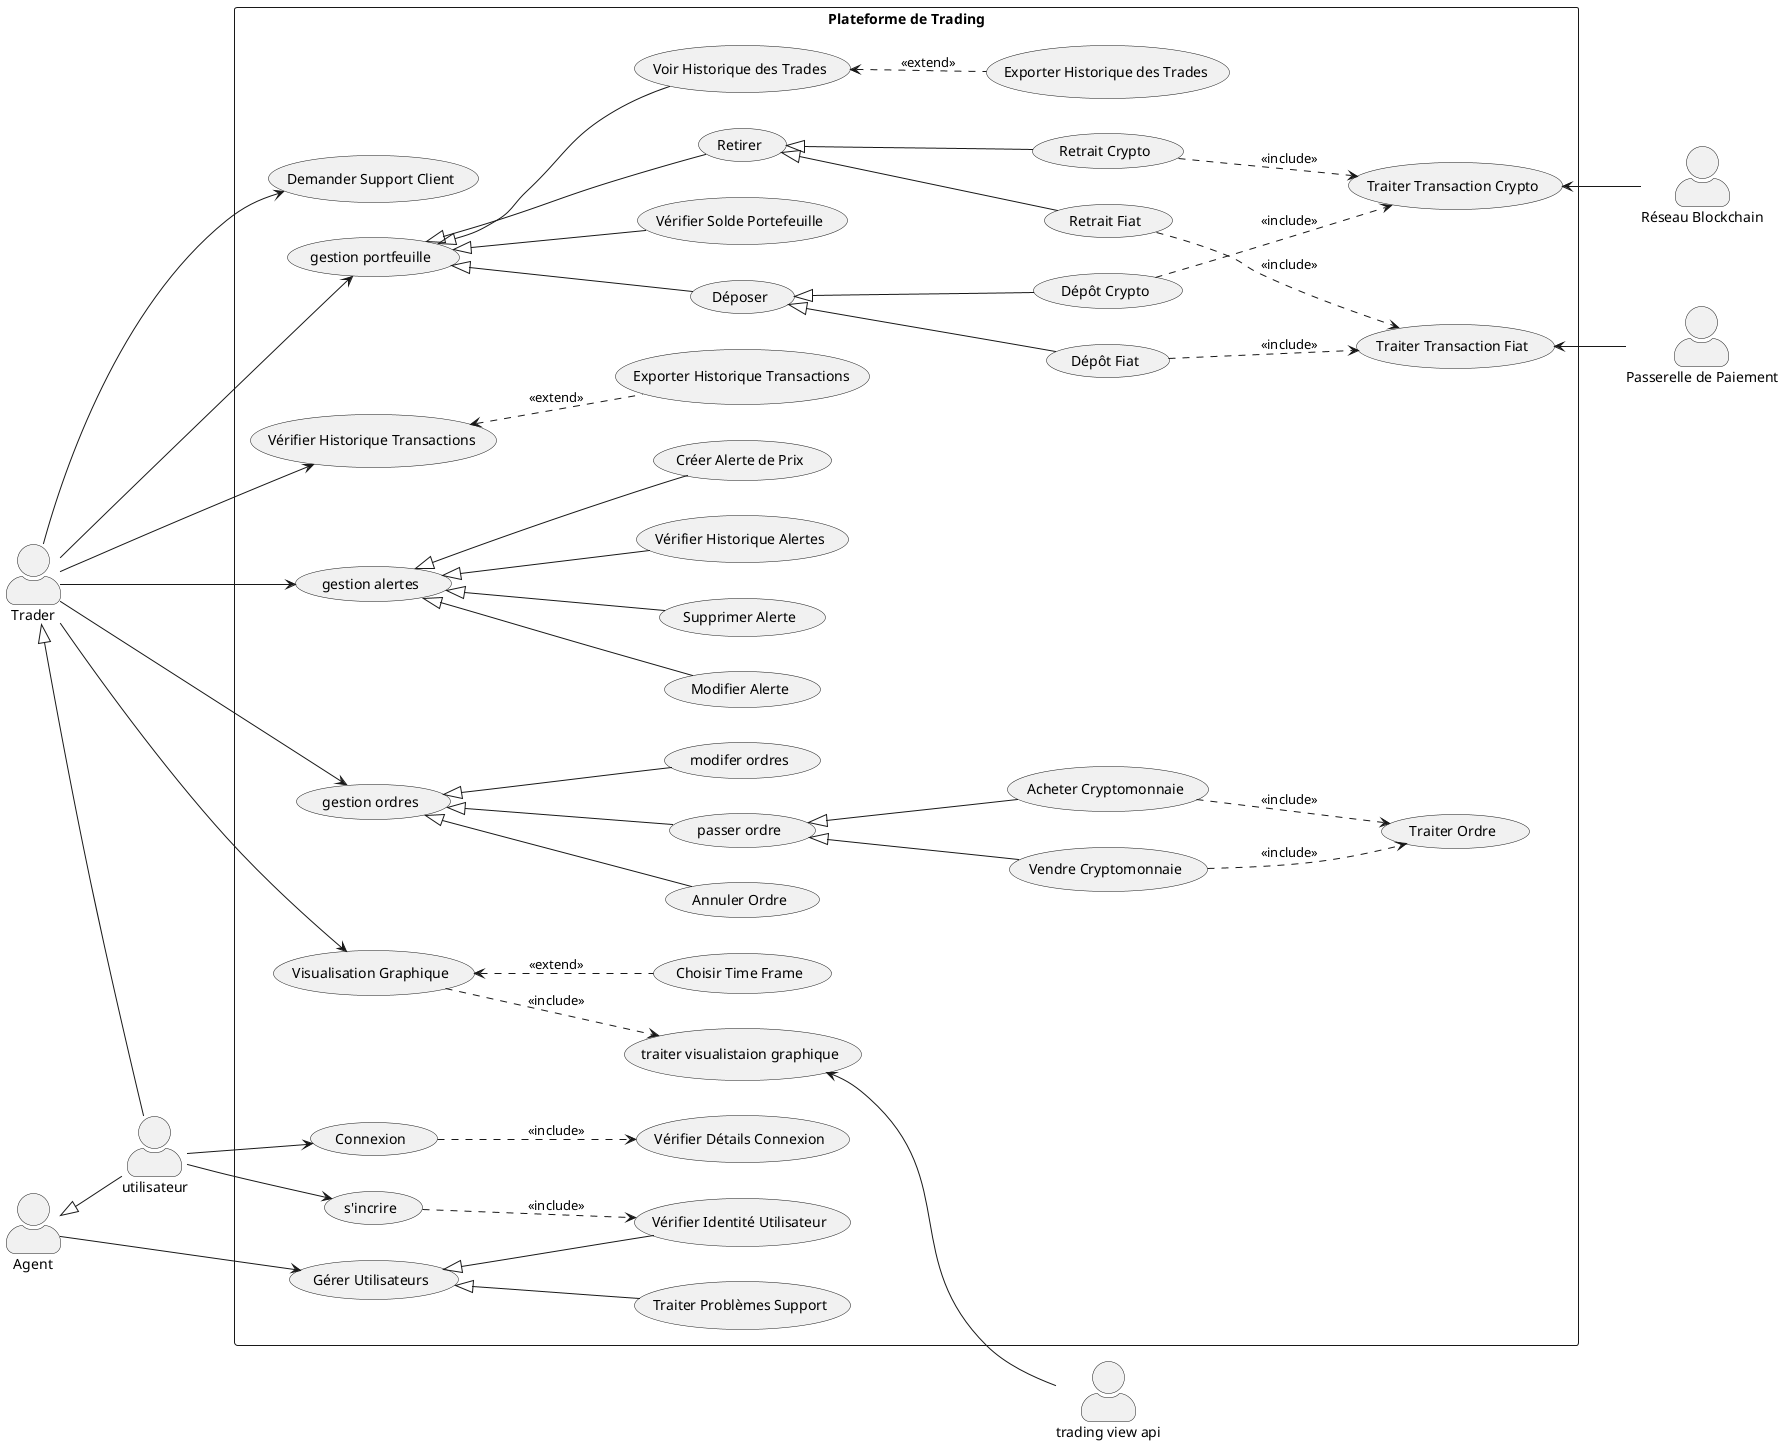 @startuml tradingPlatform
left to right direction
skinparam actorStyle awesome

actor "utilisateur" as user
actor "Trader" as t
actor "Agent" as a
actor "Réseau Blockchain" as blockchainNetwork
actor "Passerelle de Paiement" as PaymentGateway
actor "trading view api" as trading_api

a <|-- user
t <|-- user

rectangle "Plateforme de Trading" {

        usecase "Traiter Transaction Crypto" as miningTransaction
        usecase "Traiter Transaction Fiat" as fiatAuthConf
        usecase "Traiter Ordre" as processOrder


        usecase "Annuler Ordre" as CancelOrder
        usecase "Visualisation Graphique" as chart_visual
        usecase "traiter visualistaion graphique" as traitgraph
        chart_visual ..> traitgraph : <<include>> 
         traitgraph <-- trading_api 
        t --> chart_visual
                 

        usecase "Choisir Time Frame" as time_frame

        usecase "Voir Historique des Trades" as hist_trade

        usecase "Exporter Historique des Trades" as export

        usecase "Demander Support Client" as clientSupport
        usecase "passer ordre" as passorder
        usecase "Acheter Cryptomonnaie" as buy
        usecase "Vendre Cryptomonnaie" as sell
        passorder <|-- buy
        passorder <|-- sell 

        chart_visual <.. time_frame : <<extend>>
        hist_trade <.. export : <<extend>>



buy ..> processOrder : <<include>>
sell ..> processOrder : <<include>>

        usecase "gestion portfeuille" as gererPortfeuille
        usecase "Déposer" as deposit
        usecase "Dépôt Crypto" as depositCrypto
        usecase "Dépôt Fiat" as depositFiat
        usecase "Retirer" as withdraw
        usecase "Retrait Crypto" as withdrawCrypto
        usecase "Retrait Fiat" as withdrawFiat
        gererPortfeuille <|-- deposit
        gererPortfeuille <|-- withdraw 
        gererPortfeuille <|-- hist_trade 

        usecase "Vérifier Historique Transactions" as transactionHistory
        usecase "Vérifier Solde Portefeuille" as balanceHistory
        usecase "Exporter Historique Transactions" as transactionHistory_export

        withdraw <|-- withdrawFiat
        withdraw <|-- withdrawCrypto
        deposit <|-- depositCrypto
        deposit <|-- depositFiat
        transactionHistory <.. transactionHistory_export : <<extend>>



withdrawCrypto ..> miningTransaction  : <<include>>
depositCrypto ..> miningTransaction : <<include>>
withdrawFiat ..> fiatAuthConf  : <<include>>
depositFiat ..> fiatAuthConf  : <<include>>


        usecase "Vérifier Historique Alertes" as notif_history
        usecase "Créer Alerte de Prix" as createAlert
        usecase "gestion alertes" as gererAlerets
        usecase "Modifier Alerte" as modifyAlert
        usecase "Supprimer Alerte" as deleteAlert
        gererAlerets <|-- modifyAlert
        gererAlerets <|-- deleteAlert 




        usecase "Connexion" as login
        usecase "Vérifier Détails Connexion" as verifyLogin
        usecase "Vérifier Identité Utilisateur" as verify_identity

        login ..> verifyLogin : <<include>>
        usecase "s'incrire" as register
        register ..> verify_identity : <<include>>


        usecase "Gérer Utilisateurs" as manage_users
        usecase "Traiter Problèmes Support" as handleSupport

        usecase "gestion ordres" as gestionOrdre
        usecase "modifer ordres" as modifOrder
        gestionOrdre <|-- passorder
        gestionOrdre <|-- CancelOrder 
        gestionOrdre <|-- modifOrder 
        gererPortfeuille <|-- balanceHistory 

}



t --> gestionOrdre 
t --> clientSupport

t --> gererPortfeuille 
t --> transactionHistory

user --> register
user --> login

gererAlerets <|-- createAlert
gererAlerets  <|-- notif_history
t --> gererAlerets 

a --> manage_users
manage_users <|-- handleSupport
manage_users <|-- verify_identity 


fiatAuthConf <-- PaymentGateway
miningTransaction <-- blockchainNetwork

@enduml